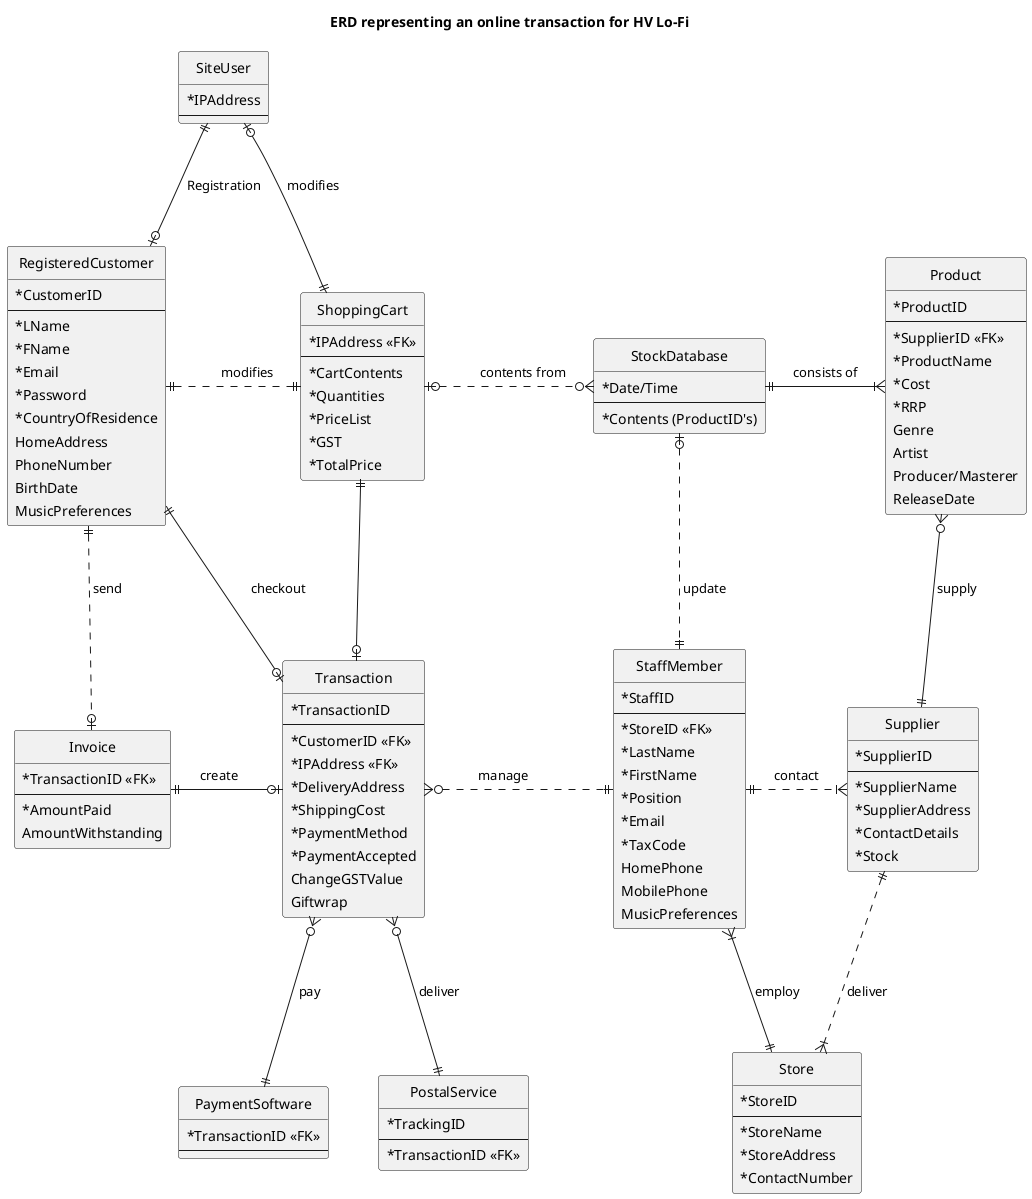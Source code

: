 @startuml HVLoFiERD

title ERD representing an online transaction for HV Lo-Fi

' ======= Style / Layout Tweaks =======

skinparam {
  ' use conventional UML notation
  Style StrictUML

  ' use + and - characters instead of icons for showing visibility
  ClassAttributeIconSize 0

  ' less pointer corners
  RoundCorner 5

  ' make everything slightly less cramped
  Padding 2

  ' increase vertical spacing to make room for labels
  RankSep 100

  ' increase horizontal spacing to make room for labels
  NodeSep 50
}

class SiteUser {
    * IPAddress
--
}

'Customer entity
class RegisteredCustomer {
    * CustomerID
--
    * LName
    * FName
    * Email
    * Password
    * CountryOfResidence
    HomeAddress
    PhoneNumber
    BirthDate
    MusicPreferences
}

'Staff entity
class StaffMember {
    * StaffID
--
    * StoreID <<FK>>
    * LastName
    * FirstName
    * Position
    * Email
    * TaxCode
    HomePhone
    MobilePhone
    MusicPreferences
}

'Store Entity
class Store {
    * StoreID
--
    * StoreName
    * StoreAddress
    * ContactNumber
}

'Shopping Cart
class ShoppingCart {
    * IPAddress <<FK>>
--
    * CartContents
    * Quantities
    * PriceList
    * GST
    * TotalPrice
}

'Product Entity
class Product {
    * ProductID
--
    * SupplierID <<FK>>
    * ProductName
    * Cost
    * RRP
    Genre
    Artist
    Producer/Masterer
    ReleaseDate
}

'Supplier Entity
class Supplier {
    * SupplierID
--
    * SupplierName
    * SupplierAddress
    * ContactDetails
    * Stock
}

'Total Stock Database
class StockDatabase {
    * Date/Time
--
    * Contents (ProductID's)
}

'Sale/Checkout Entity
class Transaction {
    * TransactionID
--
    * CustomerID <<FK>>
    * IPAddress <<FK>>
    * DeliveryAddress
    * ShippingCost
    * PaymentMethod
    * PaymentAccepted
    ChangeGSTValue
    Giftwrap
}

'PaymentSoftware
class PaymentSoftware {
    * TransactionID <<FK>>
--
}

'Invoice Entity
class Invoice {
    * TransactionID <<FK>>
--
    * AmountPaid
    AmountWithstanding
}

'Entity representing the delivery service
class PostalService {
    * TrackingID
--
    * TransactionID <<FK>>
}

'ERD Layout
SiteUser|o-down-||ShoppingCart : modifies
SiteUser||-down-o|RegisteredCustomer : Registration
Store ||-up-|{ StaffMember : employ
StaffMember ||.up.o| StockDatabase : update
StaffMember ||.right.|{ Supplier : contact
Supplier ||.down.|{ Store : deliver
Supplier||-up-o{Product : supply
StockDatabase ||-right-|{ Product : consists of
RegisteredCustomer ||.|| ShoppingCart : \tmodifies
ShoppingCart|o.right.o{StockDatabase : \tcontents from
ShoppingCart||-down-o|Transaction
RegisteredCustomer||-down-o|Transaction : \tcheckout
PaymentSoftware||-up-o{Transaction : pay
Invoice||-o|Transaction : create\t
Invoice|o.up.||RegisteredCustomer : send
Transaction}o.right.||StaffMember : manage\t\t
Transaction}o-down-||PostalService : deliver

@enduml